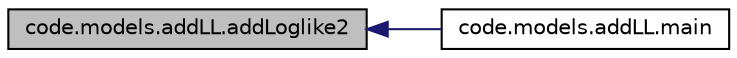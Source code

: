 digraph "code.models.addLL.addLoglike2"
{
  edge [fontname="Helvetica",fontsize="10",labelfontname="Helvetica",labelfontsize="10"];
  node [fontname="Helvetica",fontsize="10",shape=record];
  rankdir="LR";
  Node1 [label="code.models.addLL.addLoglike2",height=0.2,width=0.4,color="black", fillcolor="grey75", style="filled", fontcolor="black"];
  Node1 -> Node2 [dir="back",color="midnightblue",fontsize="10",style="solid",fontname="Helvetica"];
  Node2 [label="code.models.addLL.main",height=0.2,width=0.4,color="black", fillcolor="white", style="filled",URL="$namespacecode_1_1models_1_1add_l_l.html#a4d84b04f758c7a83a68b317a0817b8fa"];
}
